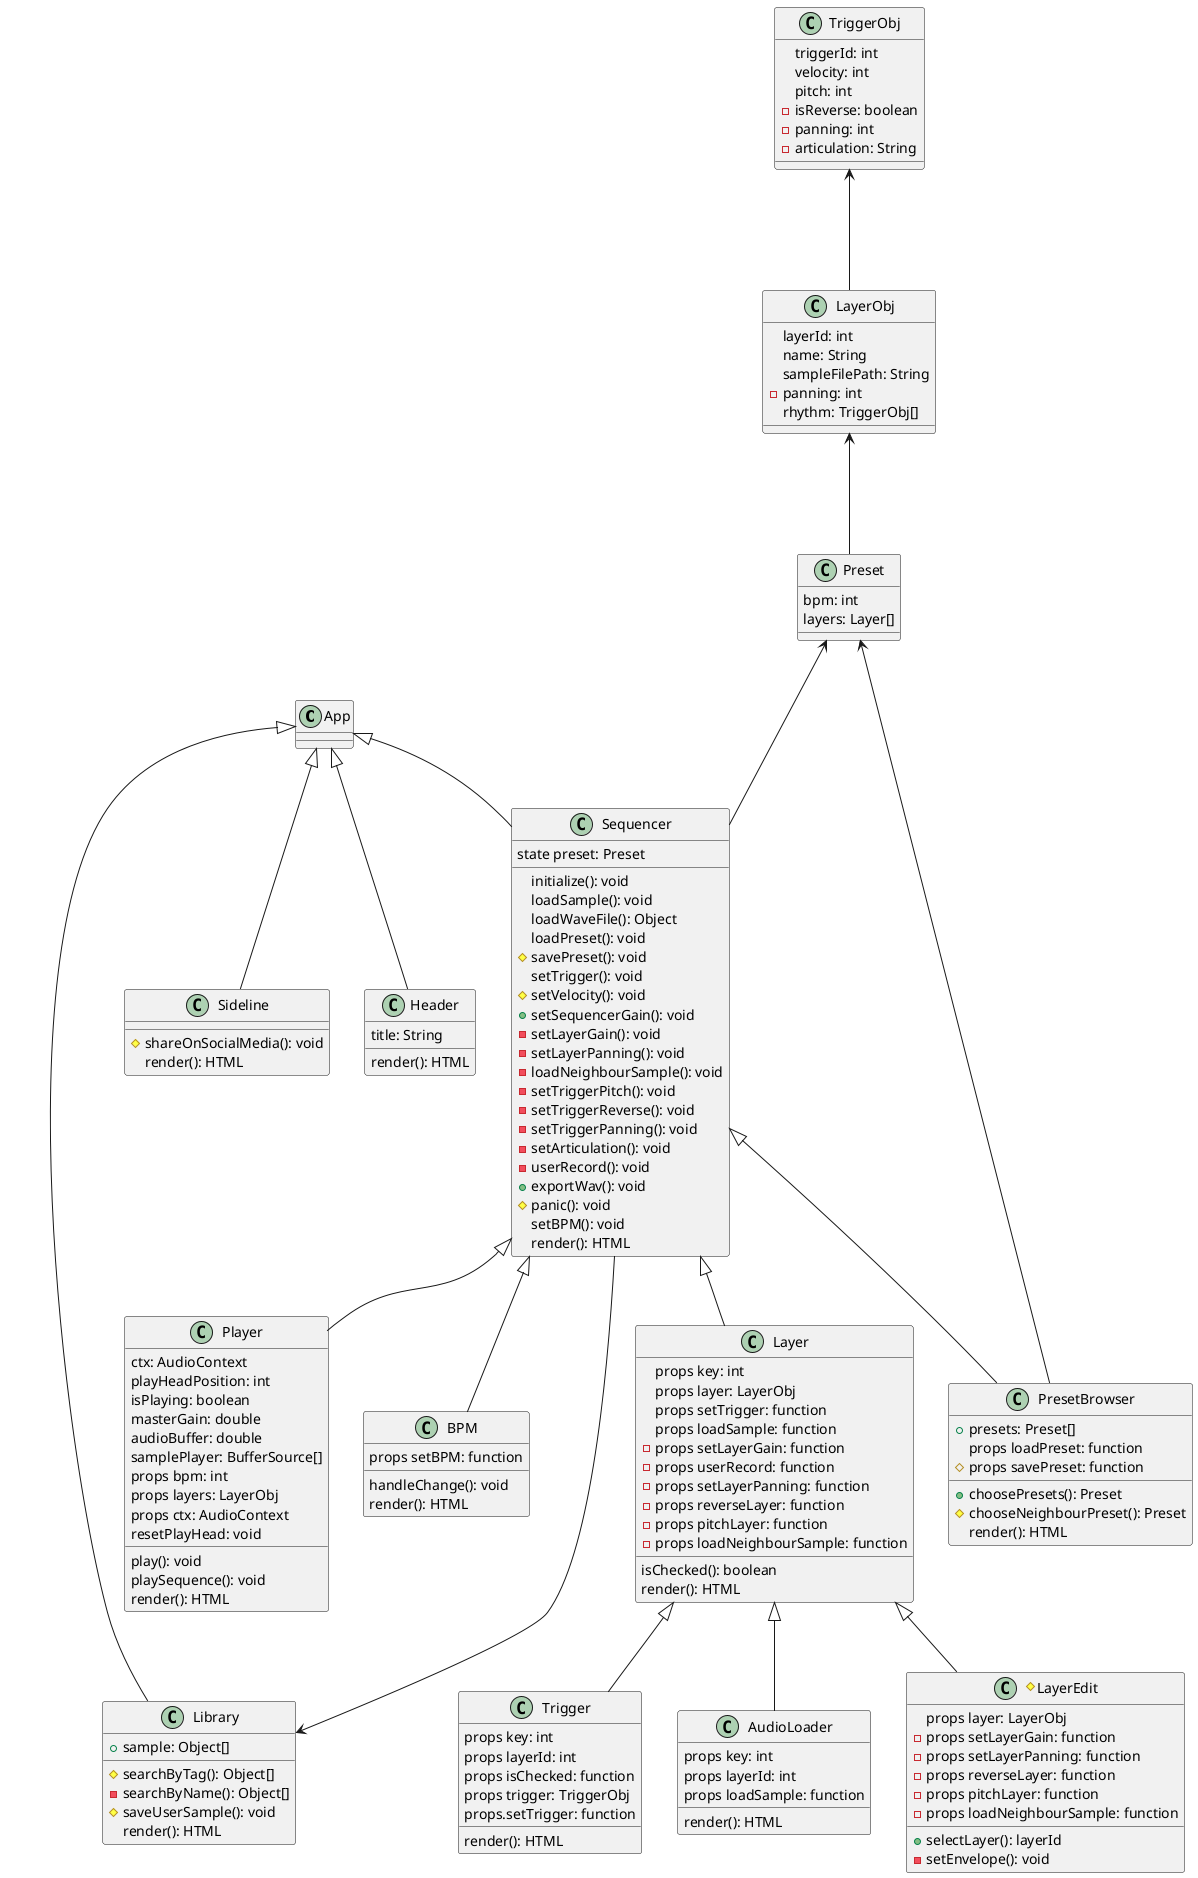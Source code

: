 @startuml
class App

class Header extends App {
    title: String
    render(): HTML
}

class Sequencer extends App {
    state preset: Preset
    initialize(): void
    loadSample(): void
    loadWaveFile(): Object
    loadPreset(): void
    #savePreset(): void
    setTrigger(): void
    #setVelocity(): void
    +setSequencerGain(): void
    -setLayerGain(): void
    -setLayerPanning(): void
    -loadNeighbourSample(): void
    -setTriggerPitch(): void
    -setTriggerReverse(): void
    -setTriggerPanning(): void
    -setArticulation(): void
    -userRecord(): void
    +exportWav(): void
    #panic(): void
    setBPM(): void
    render(): HTML
}

class PresetBrowser extends Sequencer {
    +presets: Preset[]
    props loadPreset: function
    #props savePreset: function
    +choosePresets(): Preset
    #chooseNeighbourPreset(): Preset
    render(): HTML
}

class BPM extends Sequencer {
    props setBPM: function
    handleChange(): void
    render(): HTML
}

class Layer extends Sequencer {
    props key: int
    props layer: LayerObj
    props setTrigger: function
    props loadSample: function
    -props setLayerGain: function
    -props userRecord: function
    -props setLayerPanning: function
    -props reverseLayer: function
    -props pitchLayer: function
    -props loadNeighbourSample: function
    isChecked(): boolean
    render(): HTML
}

#class LayerEdit extends Layer {
    props layer: LayerObj
    -props setLayerGain: function
    -props setLayerPanning: function
    -props reverseLayer: function
    -props pitchLayer: function
    -props loadNeighbourSample: function
    +selectLayer(): layerId
    -setEnvelope(): void
}

class Trigger extends Layer {
    props key: int
    props layerId: int
    props isChecked: function
    props trigger: TriggerObj
    props.setTrigger: function
    render(): HTML
}

class AudioLoader extends Layer {
    props key: int
    props layerId: int
    props loadSample: function
    render(): HTML
}

class Player extends Sequencer {
    ctx: AudioContext
    playHeadPosition: int
    isPlaying: boolean
    masterGain: double
    audioBuffer: double
    samplePlayer: BufferSource[]
    props bpm: int
    props layers: LayerObj
    props ctx: AudioContext
    play(): void
    playSequence(): void
    resetPlayHead: void
    render(): HTML
}

class Library extends App {
    +sample: Object[]
    #searchByTag(): Object[]
    -searchByName(): Object[]
    #saveUserSample(): void
    render(): HTML
}

class Sideline extends App {
    #shareOnSocialMedia(): void
    render(): HTML
}

class Preset {
    bpm: int
    layers: Layer[]
}

class LayerObj {
    layerId: int
    name: String
    sampleFilePath: String
    -panning: int
    rhythm: TriggerObj[]
}

class TriggerObj {
    triggerId: int
    velocity: int
    pitch: int
    -isReverse: boolean
    -panning: int
    -articulation: String
}

Sequencer ---> Library
Preset <--- Sequencer
Preset <--- PresetBrowser
LayerObj <--- Preset
TriggerObj <--- LayerObj
@enduml